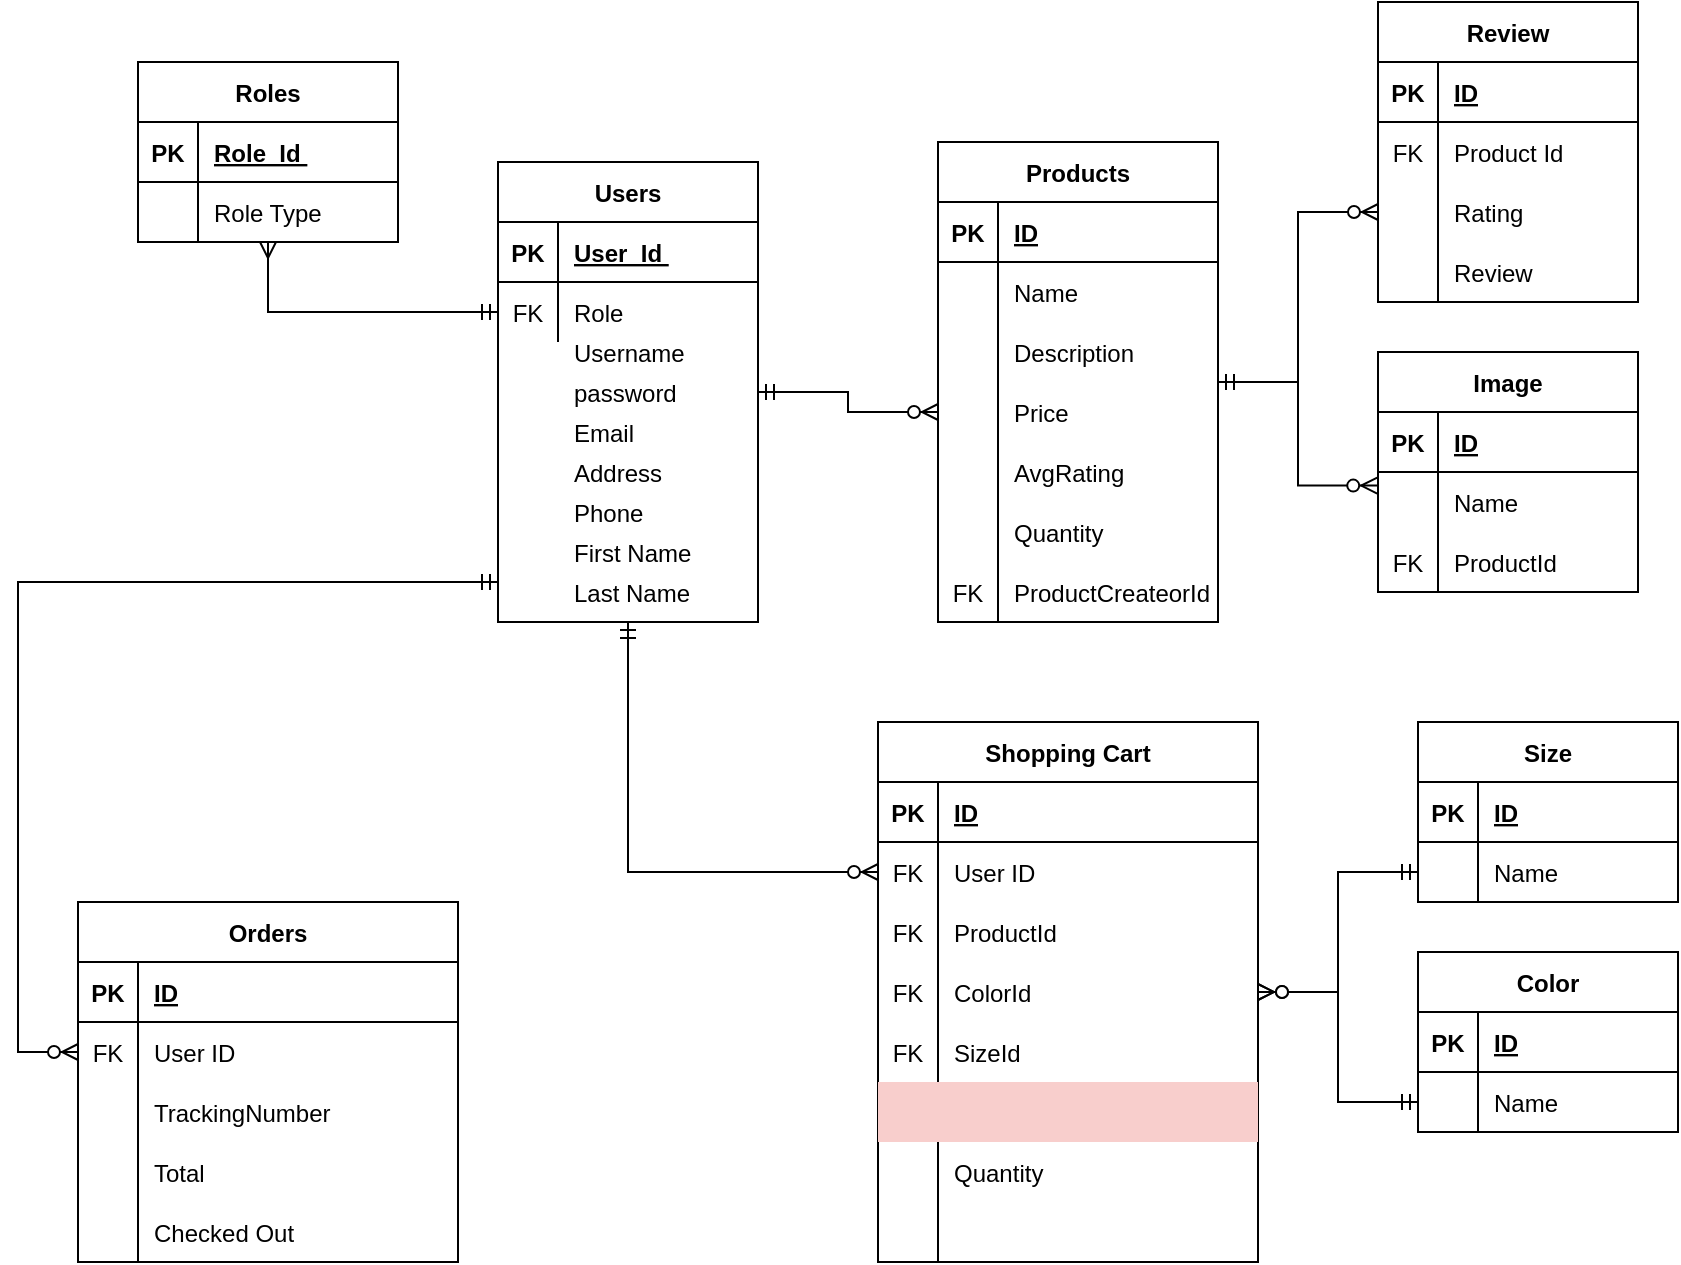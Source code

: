 <mxfile version="14.8.3" type="device"><diagram id="R2lEEEUBdFMjLlhIrx00" name="Page-1"><mxGraphModel dx="1871" dy="1667" grid="1" gridSize="10" guides="1" tooltips="1" connect="1" arrows="1" fold="1" page="1" pageScale="1" pageWidth="850" pageHeight="1100" math="0" shadow="0" extFonts="Permanent Marker^https://fonts.googleapis.com/css?family=Permanent+Marker"><root><mxCell id="0"/><mxCell id="1" parent="0"/><mxCell id="O9Pb1l0wpdQNUWfJepko-588" style="edgeStyle=orthogonalEdgeStyle;rounded=0;orthogonalLoop=1;jettySize=auto;html=1;entryX=0;entryY=0.5;entryDx=0;entryDy=0;startArrow=ERzeroToMany;startFill=1;endArrow=ERmandOne;endFill=0;" edge="1" parent="1" source="C-vyLk0tnHw3VtMMgP7b-23" target="O9Pb1l0wpdQNUWfJepko-516"><mxGeometry relative="1" as="geometry"/></mxCell><mxCell id="O9Pb1l0wpdQNUWfJepko-590" style="edgeStyle=orthogonalEdgeStyle;rounded=0;orthogonalLoop=1;jettySize=auto;html=1;entryX=0;entryY=0.5;entryDx=0;entryDy=0;startArrow=ERzeroToMany;startFill=1;endArrow=ERmandOne;endFill=0;" edge="1" parent="1" source="C-vyLk0tnHw3VtMMgP7b-23" target="O9Pb1l0wpdQNUWfJepko-495"><mxGeometry relative="1" as="geometry"/></mxCell><mxCell id="C-vyLk0tnHw3VtMMgP7b-23" value="Shopping Cart" style="shape=table;startSize=30;container=1;collapsible=1;childLayout=tableLayout;fixedRows=1;rowLines=0;fontStyle=1;align=center;resizeLast=1;" parent="1" vertex="1"><mxGeometry x="350" y="110" width="190" height="270" as="geometry"/></mxCell><mxCell id="C-vyLk0tnHw3VtMMgP7b-24" value="" style="shape=partialRectangle;collapsible=0;dropTarget=0;pointerEvents=0;fillColor=none;points=[[0,0.5],[1,0.5]];portConstraint=eastwest;top=0;left=0;right=0;bottom=1;" parent="C-vyLk0tnHw3VtMMgP7b-23" vertex="1"><mxGeometry y="30" width="190" height="30" as="geometry"/></mxCell><mxCell id="C-vyLk0tnHw3VtMMgP7b-25" value="PK" style="shape=partialRectangle;overflow=hidden;connectable=0;fillColor=none;top=0;left=0;bottom=0;right=0;fontStyle=1;" parent="C-vyLk0tnHw3VtMMgP7b-24" vertex="1"><mxGeometry width="30" height="30" as="geometry"/></mxCell><mxCell id="C-vyLk0tnHw3VtMMgP7b-26" value="ID" style="shape=partialRectangle;overflow=hidden;connectable=0;fillColor=none;top=0;left=0;bottom=0;right=0;align=left;spacingLeft=6;fontStyle=5;" parent="C-vyLk0tnHw3VtMMgP7b-24" vertex="1"><mxGeometry x="30" width="160" height="30" as="geometry"/></mxCell><mxCell id="C-vyLk0tnHw3VtMMgP7b-27" value="" style="shape=partialRectangle;collapsible=0;dropTarget=0;pointerEvents=0;fillColor=none;points=[[0,0.5],[1,0.5]];portConstraint=eastwest;top=0;left=0;right=0;bottom=0;" parent="C-vyLk0tnHw3VtMMgP7b-23" vertex="1"><mxGeometry y="60" width="190" height="30" as="geometry"/></mxCell><mxCell id="C-vyLk0tnHw3VtMMgP7b-28" value="FK" style="shape=partialRectangle;overflow=hidden;connectable=0;fillColor=none;top=0;left=0;bottom=0;right=0;" parent="C-vyLk0tnHw3VtMMgP7b-27" vertex="1"><mxGeometry width="30" height="30" as="geometry"/></mxCell><mxCell id="C-vyLk0tnHw3VtMMgP7b-29" value="User ID" style="shape=partialRectangle;overflow=hidden;connectable=0;fillColor=none;top=0;left=0;bottom=0;right=0;align=left;spacingLeft=6;" parent="C-vyLk0tnHw3VtMMgP7b-27" vertex="1"><mxGeometry x="30" width="160" height="30" as="geometry"/></mxCell><mxCell id="O9Pb1l0wpdQNUWfJepko-540" value="" style="shape=partialRectangle;collapsible=0;dropTarget=0;pointerEvents=0;fillColor=none;points=[[0,0.5],[1,0.5]];portConstraint=eastwest;top=0;left=0;right=0;bottom=0;" vertex="1" parent="C-vyLk0tnHw3VtMMgP7b-23"><mxGeometry y="90" width="190" height="30" as="geometry"/></mxCell><mxCell id="O9Pb1l0wpdQNUWfJepko-541" value="FK" style="shape=partialRectangle;overflow=hidden;connectable=0;fillColor=none;top=0;left=0;bottom=0;right=0;" vertex="1" parent="O9Pb1l0wpdQNUWfJepko-540"><mxGeometry width="30" height="30" as="geometry"/></mxCell><mxCell id="O9Pb1l0wpdQNUWfJepko-542" value="ProductId" style="shape=partialRectangle;overflow=hidden;connectable=0;fillColor=none;top=0;left=0;bottom=0;right=0;align=left;spacingLeft=6;" vertex="1" parent="O9Pb1l0wpdQNUWfJepko-540"><mxGeometry x="30" width="160" height="30" as="geometry"/></mxCell><mxCell id="O9Pb1l0wpdQNUWfJepko-563" value="" style="shape=partialRectangle;collapsible=0;dropTarget=0;pointerEvents=0;fillColor=none;points=[[0,0.5],[1,0.5]];portConstraint=eastwest;top=0;left=0;right=0;bottom=0;" vertex="1" parent="C-vyLk0tnHw3VtMMgP7b-23"><mxGeometry y="120" width="190" height="30" as="geometry"/></mxCell><mxCell id="O9Pb1l0wpdQNUWfJepko-564" value="FK" style="shape=partialRectangle;overflow=hidden;connectable=0;fillColor=none;top=0;left=0;bottom=0;right=0;" vertex="1" parent="O9Pb1l0wpdQNUWfJepko-563"><mxGeometry width="30" height="30" as="geometry"/></mxCell><mxCell id="O9Pb1l0wpdQNUWfJepko-565" value="ColorId" style="shape=partialRectangle;overflow=hidden;connectable=0;fillColor=none;top=0;left=0;bottom=0;right=0;align=left;spacingLeft=6;" vertex="1" parent="O9Pb1l0wpdQNUWfJepko-563"><mxGeometry x="30" width="160" height="30" as="geometry"/></mxCell><mxCell id="O9Pb1l0wpdQNUWfJepko-566" value="" style="shape=partialRectangle;collapsible=0;dropTarget=0;pointerEvents=0;fillColor=none;points=[[0,0.5],[1,0.5]];portConstraint=eastwest;top=0;left=0;right=0;bottom=0;" vertex="1" parent="C-vyLk0tnHw3VtMMgP7b-23"><mxGeometry y="150" width="190" height="30" as="geometry"/></mxCell><mxCell id="O9Pb1l0wpdQNUWfJepko-567" value="FK" style="shape=partialRectangle;overflow=hidden;connectable=0;fillColor=none;top=0;left=0;bottom=0;right=0;" vertex="1" parent="O9Pb1l0wpdQNUWfJepko-566"><mxGeometry width="30" height="30" as="geometry"/></mxCell><mxCell id="O9Pb1l0wpdQNUWfJepko-568" value="SizeId" style="shape=partialRectangle;overflow=hidden;connectable=0;fillColor=none;top=0;left=0;bottom=0;right=0;align=left;spacingLeft=6;" vertex="1" parent="O9Pb1l0wpdQNUWfJepko-566"><mxGeometry x="30" width="160" height="30" as="geometry"/></mxCell><mxCell id="O9Pb1l0wpdQNUWfJepko-594" value="" style="shape=partialRectangle;collapsible=0;dropTarget=0;pointerEvents=0;fillColor=#f8cecc;points=[[0,0.5],[1,0.5]];portConstraint=eastwest;top=0;left=0;right=0;bottom=0;strokeColor=#b85450;" vertex="1" parent="C-vyLk0tnHw3VtMMgP7b-23"><mxGeometry y="180" width="190" height="30" as="geometry"/></mxCell><mxCell id="O9Pb1l0wpdQNUWfJepko-595" value="" style="shape=partialRectangle;overflow=hidden;connectable=0;fillColor=none;top=0;left=0;bottom=0;right=0;" vertex="1" parent="O9Pb1l0wpdQNUWfJepko-594"><mxGeometry width="30" height="30" as="geometry"/></mxCell><mxCell id="O9Pb1l0wpdQNUWfJepko-596" value="" style="shape=partialRectangle;overflow=hidden;connectable=0;fillColor=none;top=0;left=0;bottom=0;right=0;align=left;spacingLeft=6;" vertex="1" parent="O9Pb1l0wpdQNUWfJepko-594"><mxGeometry x="30" width="160" height="30" as="geometry"/></mxCell><mxCell id="O9Pb1l0wpdQNUWfJepko-543" value="" style="shape=partialRectangle;collapsible=0;dropTarget=0;pointerEvents=0;fillColor=none;points=[[0,0.5],[1,0.5]];portConstraint=eastwest;top=0;left=0;right=0;bottom=0;" vertex="1" parent="C-vyLk0tnHw3VtMMgP7b-23"><mxGeometry y="210" width="190" height="30" as="geometry"/></mxCell><mxCell id="O9Pb1l0wpdQNUWfJepko-544" value="" style="shape=partialRectangle;overflow=hidden;connectable=0;fillColor=none;top=0;left=0;bottom=0;right=0;" vertex="1" parent="O9Pb1l0wpdQNUWfJepko-543"><mxGeometry width="30" height="30" as="geometry"/></mxCell><mxCell id="O9Pb1l0wpdQNUWfJepko-545" value="Quantity" style="shape=partialRectangle;overflow=hidden;connectable=0;fillColor=none;top=0;left=0;bottom=0;right=0;align=left;spacingLeft=6;" vertex="1" parent="O9Pb1l0wpdQNUWfJepko-543"><mxGeometry x="30" width="160" height="30" as="geometry"/></mxCell><mxCell id="O9Pb1l0wpdQNUWfJepko-597" value="" style="shape=partialRectangle;collapsible=0;dropTarget=0;pointerEvents=0;fillColor=none;points=[[0,0.5],[1,0.5]];portConstraint=eastwest;top=0;left=0;right=0;bottom=0;" vertex="1" parent="C-vyLk0tnHw3VtMMgP7b-23"><mxGeometry y="240" width="190" height="30" as="geometry"/></mxCell><mxCell id="O9Pb1l0wpdQNUWfJepko-598" value="" style="shape=partialRectangle;overflow=hidden;connectable=0;fillColor=none;top=0;left=0;bottom=0;right=0;" vertex="1" parent="O9Pb1l0wpdQNUWfJepko-597"><mxGeometry width="30" height="30" as="geometry"/></mxCell><mxCell id="O9Pb1l0wpdQNUWfJepko-599" value="" style="shape=partialRectangle;overflow=hidden;connectable=0;fillColor=none;top=0;left=0;bottom=0;right=0;align=left;spacingLeft=6;" vertex="1" parent="O9Pb1l0wpdQNUWfJepko-597"><mxGeometry x="30" width="160" height="30" as="geometry"/></mxCell><mxCell id="O9Pb1l0wpdQNUWfJepko-653" style="edgeStyle=orthogonalEdgeStyle;rounded=0;orthogonalLoop=1;jettySize=auto;html=1;entryX=0;entryY=0.5;entryDx=0;entryDy=0;startArrow=ERmandOne;startFill=0;endArrow=ERzeroToMany;endFill=1;" edge="1" parent="1" source="O9Pb1l0wpdQNUWfJepko-426" target="O9Pb1l0wpdQNUWfJepko-551"><mxGeometry relative="1" as="geometry"/></mxCell><mxCell id="O9Pb1l0wpdQNUWfJepko-654" style="edgeStyle=orthogonalEdgeStyle;rounded=0;orthogonalLoop=1;jettySize=auto;html=1;entryX=0;entryY=0.5;entryDx=0;entryDy=0;startArrow=ERmandOne;startFill=0;endArrow=ERzeroToMany;endFill=1;" edge="1" parent="1" source="O9Pb1l0wpdQNUWfJepko-426" target="C-vyLk0tnHw3VtMMgP7b-27"><mxGeometry relative="1" as="geometry"/></mxCell><mxCell id="O9Pb1l0wpdQNUWfJepko-426" value="Users" style="shape=table;startSize=30;container=1;collapsible=1;childLayout=tableLayout;fixedRows=1;rowLines=0;fontStyle=1;align=center;resizeLast=1;" vertex="1" parent="1"><mxGeometry x="160" y="-170" width="130" height="230" as="geometry"/></mxCell><mxCell id="O9Pb1l0wpdQNUWfJepko-427" value="" style="shape=partialRectangle;collapsible=0;dropTarget=0;pointerEvents=0;fillColor=none;points=[[0,0.5],[1,0.5]];portConstraint=eastwest;top=0;left=0;right=0;bottom=1;" vertex="1" parent="O9Pb1l0wpdQNUWfJepko-426"><mxGeometry y="30" width="130" height="30" as="geometry"/></mxCell><mxCell id="O9Pb1l0wpdQNUWfJepko-428" value="PK" style="shape=partialRectangle;overflow=hidden;connectable=0;fillColor=none;top=0;left=0;bottom=0;right=0;fontStyle=1;" vertex="1" parent="O9Pb1l0wpdQNUWfJepko-427"><mxGeometry width="30" height="30" as="geometry"/></mxCell><mxCell id="O9Pb1l0wpdQNUWfJepko-429" value="User_Id " style="shape=partialRectangle;overflow=hidden;connectable=0;fillColor=none;top=0;left=0;bottom=0;right=0;align=left;spacingLeft=6;fontStyle=5;" vertex="1" parent="O9Pb1l0wpdQNUWfJepko-427"><mxGeometry x="30" width="100" height="30" as="geometry"/></mxCell><mxCell id="O9Pb1l0wpdQNUWfJepko-430" value="" style="shape=partialRectangle;collapsible=0;dropTarget=0;pointerEvents=0;fillColor=none;points=[[0,0.5],[1,0.5]];portConstraint=eastwest;top=0;left=0;right=0;bottom=0;" vertex="1" parent="O9Pb1l0wpdQNUWfJepko-426"><mxGeometry y="60" width="130" height="30" as="geometry"/></mxCell><mxCell id="O9Pb1l0wpdQNUWfJepko-431" value="FK" style="shape=partialRectangle;overflow=hidden;connectable=0;fillColor=none;top=0;left=0;bottom=0;right=0;" vertex="1" parent="O9Pb1l0wpdQNUWfJepko-430"><mxGeometry width="30" height="30" as="geometry"/></mxCell><mxCell id="O9Pb1l0wpdQNUWfJepko-432" value="Role" style="shape=partialRectangle;overflow=hidden;connectable=0;fillColor=none;top=0;left=0;bottom=0;right=0;align=left;spacingLeft=6;" vertex="1" parent="O9Pb1l0wpdQNUWfJepko-430"><mxGeometry x="30" width="100" height="30" as="geometry"/></mxCell><mxCell id="O9Pb1l0wpdQNUWfJepko-433" value="password" style="shape=partialRectangle;overflow=hidden;connectable=0;fillColor=none;top=0;left=0;bottom=0;right=0;align=left;spacingLeft=6;" vertex="1" parent="1"><mxGeometry x="190" y="-70" width="100" height="30" as="geometry"/></mxCell><mxCell id="O9Pb1l0wpdQNUWfJepko-434" value="Email" style="shape=partialRectangle;overflow=hidden;connectable=0;fillColor=none;top=0;left=0;bottom=0;right=0;align=left;spacingLeft=6;" vertex="1" parent="1"><mxGeometry x="190" y="-50" width="100" height="30" as="geometry"/></mxCell><mxCell id="O9Pb1l0wpdQNUWfJepko-435" value="Address" style="shape=partialRectangle;overflow=hidden;connectable=0;fillColor=none;top=0;left=0;bottom=0;right=0;align=left;spacingLeft=6;" vertex="1" parent="1"><mxGeometry x="190" y="-30" width="100" height="30" as="geometry"/></mxCell><mxCell id="O9Pb1l0wpdQNUWfJepko-436" value="Phone" style="shape=partialRectangle;overflow=hidden;connectable=0;fillColor=none;top=0;left=0;bottom=0;right=0;align=left;spacingLeft=6;" vertex="1" parent="1"><mxGeometry x="190" y="-10" width="100" height="30" as="geometry"/></mxCell><mxCell id="O9Pb1l0wpdQNUWfJepko-437" value="First Name" style="shape=partialRectangle;overflow=hidden;connectable=0;fillColor=none;top=0;left=0;bottom=0;right=0;align=left;spacingLeft=6;" vertex="1" parent="1"><mxGeometry x="190" y="10" width="100" height="30" as="geometry"/></mxCell><mxCell id="O9Pb1l0wpdQNUWfJepko-438" value="Last Name" style="shape=partialRectangle;overflow=hidden;connectable=0;fillColor=none;top=0;left=0;bottom=0;right=0;align=left;spacingLeft=6;" vertex="1" parent="1"><mxGeometry x="190" y="30" width="100" height="30" as="geometry"/></mxCell><mxCell id="O9Pb1l0wpdQNUWfJepko-546" style="edgeStyle=orthogonalEdgeStyle;rounded=0;orthogonalLoop=1;jettySize=auto;html=1;entryX=0;entryY=0.5;entryDx=0;entryDy=0;endArrow=ERmandOne;endFill=0;startArrow=ERmany;startFill=0;" edge="1" parent="1" source="O9Pb1l0wpdQNUWfJepko-440" target="O9Pb1l0wpdQNUWfJepko-430"><mxGeometry relative="1" as="geometry"/></mxCell><mxCell id="O9Pb1l0wpdQNUWfJepko-440" value="Roles" style="shape=table;startSize=30;container=1;collapsible=1;childLayout=tableLayout;fixedRows=1;rowLines=0;fontStyle=1;align=center;resizeLast=1;" vertex="1" parent="1"><mxGeometry x="-20" y="-220" width="130" height="90" as="geometry"/></mxCell><mxCell id="O9Pb1l0wpdQNUWfJepko-441" value="" style="shape=partialRectangle;collapsible=0;dropTarget=0;pointerEvents=0;fillColor=none;points=[[0,0.5],[1,0.5]];portConstraint=eastwest;top=0;left=0;right=0;bottom=1;" vertex="1" parent="O9Pb1l0wpdQNUWfJepko-440"><mxGeometry y="30" width="130" height="30" as="geometry"/></mxCell><mxCell id="O9Pb1l0wpdQNUWfJepko-442" value="PK" style="shape=partialRectangle;overflow=hidden;connectable=0;fillColor=none;top=0;left=0;bottom=0;right=0;fontStyle=1;" vertex="1" parent="O9Pb1l0wpdQNUWfJepko-441"><mxGeometry width="30" height="30" as="geometry"/></mxCell><mxCell id="O9Pb1l0wpdQNUWfJepko-443" value="Role_Id " style="shape=partialRectangle;overflow=hidden;connectable=0;fillColor=none;top=0;left=0;bottom=0;right=0;align=left;spacingLeft=6;fontStyle=5;" vertex="1" parent="O9Pb1l0wpdQNUWfJepko-441"><mxGeometry x="30" width="100" height="30" as="geometry"/></mxCell><mxCell id="O9Pb1l0wpdQNUWfJepko-444" value="" style="shape=partialRectangle;collapsible=0;dropTarget=0;pointerEvents=0;fillColor=none;points=[[0,0.5],[1,0.5]];portConstraint=eastwest;top=0;left=0;right=0;bottom=0;" vertex="1" parent="O9Pb1l0wpdQNUWfJepko-440"><mxGeometry y="60" width="130" height="30" as="geometry"/></mxCell><mxCell id="O9Pb1l0wpdQNUWfJepko-445" value="" style="shape=partialRectangle;overflow=hidden;connectable=0;fillColor=none;top=0;left=0;bottom=0;right=0;" vertex="1" parent="O9Pb1l0wpdQNUWfJepko-444"><mxGeometry width="30" height="30" as="geometry"/></mxCell><mxCell id="O9Pb1l0wpdQNUWfJepko-446" value="" style="shape=partialRectangle;overflow=hidden;connectable=0;fillColor=none;top=0;left=0;bottom=0;right=0;align=left;spacingLeft=6;" vertex="1" parent="O9Pb1l0wpdQNUWfJepko-444"><mxGeometry x="30" width="100" height="30" as="geometry"/></mxCell><mxCell id="O9Pb1l0wpdQNUWfJepko-465" value="Username" style="shape=partialRectangle;overflow=hidden;connectable=0;fillColor=none;top=0;left=0;bottom=0;right=0;align=left;spacingLeft=6;" vertex="1" parent="1"><mxGeometry x="190" y="-90" width="100" height="30" as="geometry"/></mxCell><mxCell id="O9Pb1l0wpdQNUWfJepko-467" value="" style="shape=partialRectangle;collapsible=0;dropTarget=0;pointerEvents=0;fillColor=none;points=[[0,0.5],[1,0.5]];portConstraint=eastwest;top=0;left=0;right=0;bottom=0;" vertex="1" parent="1"><mxGeometry x="-20" y="-160" width="130" height="30" as="geometry"/></mxCell><mxCell id="O9Pb1l0wpdQNUWfJepko-468" value="" style="shape=partialRectangle;overflow=hidden;connectable=0;fillColor=none;top=0;left=0;bottom=0;right=0;" vertex="1" parent="O9Pb1l0wpdQNUWfJepko-467"><mxGeometry width="30" height="30" as="geometry"/></mxCell><mxCell id="O9Pb1l0wpdQNUWfJepko-469" value="Role Type" style="shape=partialRectangle;overflow=hidden;connectable=0;fillColor=none;top=0;left=0;bottom=0;right=0;align=left;spacingLeft=6;" vertex="1" parent="O9Pb1l0wpdQNUWfJepko-467"><mxGeometry x="30" width="100" height="30" as="geometry"/></mxCell><mxCell id="O9Pb1l0wpdQNUWfJepko-585" style="edgeStyle=orthogonalEdgeStyle;rounded=0;orthogonalLoop=1;jettySize=auto;html=1;entryX=0;entryY=0.5;entryDx=0;entryDy=0;startArrow=ERmandOne;startFill=0;endArrow=ERzeroToMany;endFill=1;" edge="1" parent="1" source="O9Pb1l0wpdQNUWfJepko-471" target="O9Pb1l0wpdQNUWfJepko-579"><mxGeometry relative="1" as="geometry"/></mxCell><mxCell id="O9Pb1l0wpdQNUWfJepko-586" style="edgeStyle=orthogonalEdgeStyle;rounded=0;orthogonalLoop=1;jettySize=auto;html=1;entryX=-0.003;entryY=0.227;entryDx=0;entryDy=0;entryPerimeter=0;startArrow=ERmandOne;startFill=0;endArrow=ERzeroToMany;endFill=1;" edge="1" parent="1" source="O9Pb1l0wpdQNUWfJepko-471" target="O9Pb1l0wpdQNUWfJepko-509"><mxGeometry relative="1" as="geometry"/></mxCell><mxCell id="O9Pb1l0wpdQNUWfJepko-471" value="Products" style="shape=table;startSize=30;container=1;collapsible=1;childLayout=tableLayout;fixedRows=1;rowLines=0;fontStyle=1;align=center;resizeLast=1;" vertex="1" parent="1"><mxGeometry x="380" y="-180" width="140" height="240" as="geometry"/></mxCell><mxCell id="O9Pb1l0wpdQNUWfJepko-472" value="" style="shape=partialRectangle;collapsible=0;dropTarget=0;pointerEvents=0;fillColor=none;points=[[0,0.5],[1,0.5]];portConstraint=eastwest;top=0;left=0;right=0;bottom=1;" vertex="1" parent="O9Pb1l0wpdQNUWfJepko-471"><mxGeometry y="30" width="140" height="30" as="geometry"/></mxCell><mxCell id="O9Pb1l0wpdQNUWfJepko-473" value="PK" style="shape=partialRectangle;overflow=hidden;connectable=0;fillColor=none;top=0;left=0;bottom=0;right=0;fontStyle=1;" vertex="1" parent="O9Pb1l0wpdQNUWfJepko-472"><mxGeometry width="30" height="30" as="geometry"/></mxCell><mxCell id="O9Pb1l0wpdQNUWfJepko-474" value="ID" style="shape=partialRectangle;overflow=hidden;connectable=0;fillColor=none;top=0;left=0;bottom=0;right=0;align=left;spacingLeft=6;fontStyle=5;" vertex="1" parent="O9Pb1l0wpdQNUWfJepko-472"><mxGeometry x="30" width="110" height="30" as="geometry"/></mxCell><mxCell id="O9Pb1l0wpdQNUWfJepko-475" value="" style="shape=partialRectangle;collapsible=0;dropTarget=0;pointerEvents=0;fillColor=none;points=[[0,0.5],[1,0.5]];portConstraint=eastwest;top=0;left=0;right=0;bottom=0;" vertex="1" parent="O9Pb1l0wpdQNUWfJepko-471"><mxGeometry y="60" width="140" height="30" as="geometry"/></mxCell><mxCell id="O9Pb1l0wpdQNUWfJepko-476" value="" style="shape=partialRectangle;overflow=hidden;connectable=0;fillColor=none;top=0;left=0;bottom=0;right=0;" vertex="1" parent="O9Pb1l0wpdQNUWfJepko-475"><mxGeometry width="30" height="30" as="geometry"/></mxCell><mxCell id="O9Pb1l0wpdQNUWfJepko-477" value="Name   " style="shape=partialRectangle;overflow=hidden;connectable=0;fillColor=none;top=0;left=0;bottom=0;right=0;align=left;spacingLeft=6;" vertex="1" parent="O9Pb1l0wpdQNUWfJepko-475"><mxGeometry x="30" width="110" height="30" as="geometry"/></mxCell><mxCell id="O9Pb1l0wpdQNUWfJepko-548" value="" style="shape=partialRectangle;collapsible=0;dropTarget=0;pointerEvents=0;fillColor=none;points=[[0,0.5],[1,0.5]];portConstraint=eastwest;top=0;left=0;right=0;bottom=0;" vertex="1" parent="O9Pb1l0wpdQNUWfJepko-471"><mxGeometry y="90" width="140" height="30" as="geometry"/></mxCell><mxCell id="O9Pb1l0wpdQNUWfJepko-549" value="" style="shape=partialRectangle;overflow=hidden;connectable=0;fillColor=none;top=0;left=0;bottom=0;right=0;" vertex="1" parent="O9Pb1l0wpdQNUWfJepko-548"><mxGeometry width="30" height="30" as="geometry"/></mxCell><mxCell id="O9Pb1l0wpdQNUWfJepko-550" value="Description" style="shape=partialRectangle;overflow=hidden;connectable=0;fillColor=none;top=0;left=0;bottom=0;right=0;align=left;spacingLeft=6;" vertex="1" parent="O9Pb1l0wpdQNUWfJepko-548"><mxGeometry x="30" width="110" height="30" as="geometry"/></mxCell><mxCell id="O9Pb1l0wpdQNUWfJepko-551" value="" style="shape=partialRectangle;collapsible=0;dropTarget=0;pointerEvents=0;fillColor=none;points=[[0,0.5],[1,0.5]];portConstraint=eastwest;top=0;left=0;right=0;bottom=0;" vertex="1" parent="O9Pb1l0wpdQNUWfJepko-471"><mxGeometry y="120" width="140" height="30" as="geometry"/></mxCell><mxCell id="O9Pb1l0wpdQNUWfJepko-552" value="" style="shape=partialRectangle;overflow=hidden;connectable=0;fillColor=none;top=0;left=0;bottom=0;right=0;" vertex="1" parent="O9Pb1l0wpdQNUWfJepko-551"><mxGeometry width="30" height="30" as="geometry"/></mxCell><mxCell id="O9Pb1l0wpdQNUWfJepko-553" value="Price" style="shape=partialRectangle;overflow=hidden;connectable=0;fillColor=none;top=0;left=0;bottom=0;right=0;align=left;spacingLeft=6;" vertex="1" parent="O9Pb1l0wpdQNUWfJepko-551"><mxGeometry x="30" width="110" height="30" as="geometry"/></mxCell><mxCell id="O9Pb1l0wpdQNUWfJepko-554" value="" style="shape=partialRectangle;collapsible=0;dropTarget=0;pointerEvents=0;fillColor=none;points=[[0,0.5],[1,0.5]];portConstraint=eastwest;top=0;left=0;right=0;bottom=0;" vertex="1" parent="O9Pb1l0wpdQNUWfJepko-471"><mxGeometry y="150" width="140" height="30" as="geometry"/></mxCell><mxCell id="O9Pb1l0wpdQNUWfJepko-555" value="" style="shape=partialRectangle;overflow=hidden;connectable=0;fillColor=none;top=0;left=0;bottom=0;right=0;" vertex="1" parent="O9Pb1l0wpdQNUWfJepko-554"><mxGeometry width="30" height="30" as="geometry"/></mxCell><mxCell id="O9Pb1l0wpdQNUWfJepko-556" value="AvgRating" style="shape=partialRectangle;overflow=hidden;connectable=0;fillColor=none;top=0;left=0;bottom=0;right=0;align=left;spacingLeft=6;" vertex="1" parent="O9Pb1l0wpdQNUWfJepko-554"><mxGeometry x="30" width="110" height="30" as="geometry"/></mxCell><mxCell id="O9Pb1l0wpdQNUWfJepko-557" value="" style="shape=partialRectangle;collapsible=0;dropTarget=0;pointerEvents=0;fillColor=none;points=[[0,0.5],[1,0.5]];portConstraint=eastwest;top=0;left=0;right=0;bottom=0;" vertex="1" parent="O9Pb1l0wpdQNUWfJepko-471"><mxGeometry y="180" width="140" height="30" as="geometry"/></mxCell><mxCell id="O9Pb1l0wpdQNUWfJepko-558" value="" style="shape=partialRectangle;overflow=hidden;connectable=0;fillColor=none;top=0;left=0;bottom=0;right=0;" vertex="1" parent="O9Pb1l0wpdQNUWfJepko-557"><mxGeometry width="30" height="30" as="geometry"/></mxCell><mxCell id="O9Pb1l0wpdQNUWfJepko-559" value="Quantity" style="shape=partialRectangle;overflow=hidden;connectable=0;fillColor=none;top=0;left=0;bottom=0;right=0;align=left;spacingLeft=6;" vertex="1" parent="O9Pb1l0wpdQNUWfJepko-557"><mxGeometry x="30" width="110" height="30" as="geometry"/></mxCell><mxCell id="O9Pb1l0wpdQNUWfJepko-600" value="" style="shape=partialRectangle;collapsible=0;dropTarget=0;pointerEvents=0;fillColor=none;points=[[0,0.5],[1,0.5]];portConstraint=eastwest;top=0;left=0;right=0;bottom=0;" vertex="1" parent="O9Pb1l0wpdQNUWfJepko-471"><mxGeometry y="210" width="140" height="30" as="geometry"/></mxCell><mxCell id="O9Pb1l0wpdQNUWfJepko-601" value="FK" style="shape=partialRectangle;overflow=hidden;connectable=0;fillColor=none;top=0;left=0;bottom=0;right=0;" vertex="1" parent="O9Pb1l0wpdQNUWfJepko-600"><mxGeometry width="30" height="30" as="geometry"/></mxCell><mxCell id="O9Pb1l0wpdQNUWfJepko-602" value="ProductCreateorId" style="shape=partialRectangle;overflow=hidden;connectable=0;fillColor=none;top=0;left=0;bottom=0;right=0;align=left;spacingLeft=6;" vertex="1" parent="O9Pb1l0wpdQNUWfJepko-600"><mxGeometry x="30" width="110" height="30" as="geometry"/></mxCell><mxCell id="O9Pb1l0wpdQNUWfJepko-491" value="Color" style="shape=table;startSize=30;container=1;collapsible=1;childLayout=tableLayout;fixedRows=1;rowLines=0;fontStyle=1;align=center;resizeLast=1;" vertex="1" parent="1"><mxGeometry x="620" y="225" width="130" height="90" as="geometry"/></mxCell><mxCell id="O9Pb1l0wpdQNUWfJepko-492" value="" style="shape=partialRectangle;collapsible=0;dropTarget=0;pointerEvents=0;fillColor=none;points=[[0,0.5],[1,0.5]];portConstraint=eastwest;top=0;left=0;right=0;bottom=1;" vertex="1" parent="O9Pb1l0wpdQNUWfJepko-491"><mxGeometry y="30" width="130" height="30" as="geometry"/></mxCell><mxCell id="O9Pb1l0wpdQNUWfJepko-493" value="PK" style="shape=partialRectangle;overflow=hidden;connectable=0;fillColor=none;top=0;left=0;bottom=0;right=0;fontStyle=1;" vertex="1" parent="O9Pb1l0wpdQNUWfJepko-492"><mxGeometry width="30" height="30" as="geometry"/></mxCell><mxCell id="O9Pb1l0wpdQNUWfJepko-494" value="ID" style="shape=partialRectangle;overflow=hidden;connectable=0;fillColor=none;top=0;left=0;bottom=0;right=0;align=left;spacingLeft=6;fontStyle=5;" vertex="1" parent="O9Pb1l0wpdQNUWfJepko-492"><mxGeometry x="30" width="100" height="30" as="geometry"/></mxCell><mxCell id="O9Pb1l0wpdQNUWfJepko-495" value="" style="shape=partialRectangle;collapsible=0;dropTarget=0;pointerEvents=0;fillColor=none;points=[[0,0.5],[1,0.5]];portConstraint=eastwest;top=0;left=0;right=0;bottom=0;" vertex="1" parent="O9Pb1l0wpdQNUWfJepko-491"><mxGeometry y="60" width="130" height="30" as="geometry"/></mxCell><mxCell id="O9Pb1l0wpdQNUWfJepko-496" value="" style="shape=partialRectangle;overflow=hidden;connectable=0;fillColor=none;top=0;left=0;bottom=0;right=0;" vertex="1" parent="O9Pb1l0wpdQNUWfJepko-495"><mxGeometry width="30" height="30" as="geometry"/></mxCell><mxCell id="O9Pb1l0wpdQNUWfJepko-497" value="Name" style="shape=partialRectangle;overflow=hidden;connectable=0;fillColor=none;top=0;left=0;bottom=0;right=0;align=left;spacingLeft=6;" vertex="1" parent="O9Pb1l0wpdQNUWfJepko-495"><mxGeometry x="30" width="100" height="30" as="geometry"/></mxCell><mxCell id="O9Pb1l0wpdQNUWfJepko-498" value="Review" style="shape=table;startSize=30;container=1;collapsible=1;childLayout=tableLayout;fixedRows=1;rowLines=0;fontStyle=1;align=center;resizeLast=1;" vertex="1" parent="1"><mxGeometry x="600" y="-250" width="130" height="150" as="geometry"/></mxCell><mxCell id="O9Pb1l0wpdQNUWfJepko-499" value="" style="shape=partialRectangle;collapsible=0;dropTarget=0;pointerEvents=0;fillColor=none;points=[[0,0.5],[1,0.5]];portConstraint=eastwest;top=0;left=0;right=0;bottom=1;" vertex="1" parent="O9Pb1l0wpdQNUWfJepko-498"><mxGeometry y="30" width="130" height="30" as="geometry"/></mxCell><mxCell id="O9Pb1l0wpdQNUWfJepko-500" value="PK" style="shape=partialRectangle;overflow=hidden;connectable=0;fillColor=none;top=0;left=0;bottom=0;right=0;fontStyle=1;" vertex="1" parent="O9Pb1l0wpdQNUWfJepko-499"><mxGeometry width="30" height="30" as="geometry"/></mxCell><mxCell id="O9Pb1l0wpdQNUWfJepko-501" value="ID" style="shape=partialRectangle;overflow=hidden;connectable=0;fillColor=none;top=0;left=0;bottom=0;right=0;align=left;spacingLeft=6;fontStyle=5;" vertex="1" parent="O9Pb1l0wpdQNUWfJepko-499"><mxGeometry x="30" width="100" height="30" as="geometry"/></mxCell><mxCell id="O9Pb1l0wpdQNUWfJepko-502" value="" style="shape=partialRectangle;collapsible=0;dropTarget=0;pointerEvents=0;fillColor=none;points=[[0,0.5],[1,0.5]];portConstraint=eastwest;top=0;left=0;right=0;bottom=0;" vertex="1" parent="O9Pb1l0wpdQNUWfJepko-498"><mxGeometry y="60" width="130" height="30" as="geometry"/></mxCell><mxCell id="O9Pb1l0wpdQNUWfJepko-503" value="FK" style="shape=partialRectangle;overflow=hidden;connectable=0;fillColor=none;top=0;left=0;bottom=0;right=0;" vertex="1" parent="O9Pb1l0wpdQNUWfJepko-502"><mxGeometry width="30" height="30" as="geometry"/></mxCell><mxCell id="O9Pb1l0wpdQNUWfJepko-504" value="Product Id" style="shape=partialRectangle;overflow=hidden;connectable=0;fillColor=none;top=0;left=0;bottom=0;right=0;align=left;spacingLeft=6;" vertex="1" parent="O9Pb1l0wpdQNUWfJepko-502"><mxGeometry x="30" width="100" height="30" as="geometry"/></mxCell><mxCell id="O9Pb1l0wpdQNUWfJepko-579" value="" style="shape=partialRectangle;collapsible=0;dropTarget=0;pointerEvents=0;fillColor=none;points=[[0,0.5],[1,0.5]];portConstraint=eastwest;top=0;left=0;right=0;bottom=0;" vertex="1" parent="O9Pb1l0wpdQNUWfJepko-498"><mxGeometry y="90" width="130" height="30" as="geometry"/></mxCell><mxCell id="O9Pb1l0wpdQNUWfJepko-580" value="" style="shape=partialRectangle;overflow=hidden;connectable=0;fillColor=none;top=0;left=0;bottom=0;right=0;" vertex="1" parent="O9Pb1l0wpdQNUWfJepko-579"><mxGeometry width="30" height="30" as="geometry"/></mxCell><mxCell id="O9Pb1l0wpdQNUWfJepko-581" value="Rating" style="shape=partialRectangle;overflow=hidden;connectable=0;fillColor=none;top=0;left=0;bottom=0;right=0;align=left;spacingLeft=6;" vertex="1" parent="O9Pb1l0wpdQNUWfJepko-579"><mxGeometry x="30" width="100" height="30" as="geometry"/></mxCell><mxCell id="O9Pb1l0wpdQNUWfJepko-582" value="" style="shape=partialRectangle;collapsible=0;dropTarget=0;pointerEvents=0;fillColor=none;points=[[0,0.5],[1,0.5]];portConstraint=eastwest;top=0;left=0;right=0;bottom=0;" vertex="1" parent="O9Pb1l0wpdQNUWfJepko-498"><mxGeometry y="120" width="130" height="30" as="geometry"/></mxCell><mxCell id="O9Pb1l0wpdQNUWfJepko-583" value="" style="shape=partialRectangle;overflow=hidden;connectable=0;fillColor=none;top=0;left=0;bottom=0;right=0;" vertex="1" parent="O9Pb1l0wpdQNUWfJepko-582"><mxGeometry width="30" height="30" as="geometry"/></mxCell><mxCell id="O9Pb1l0wpdQNUWfJepko-584" value="Review" style="shape=partialRectangle;overflow=hidden;connectable=0;fillColor=none;top=0;left=0;bottom=0;right=0;align=left;spacingLeft=6;" vertex="1" parent="O9Pb1l0wpdQNUWfJepko-582"><mxGeometry x="30" width="100" height="30" as="geometry"/></mxCell><mxCell id="O9Pb1l0wpdQNUWfJepko-505" value="Image" style="shape=table;startSize=30;container=1;collapsible=1;childLayout=tableLayout;fixedRows=1;rowLines=0;fontStyle=1;align=center;resizeLast=1;" vertex="1" parent="1"><mxGeometry x="600" y="-75" width="130" height="120" as="geometry"/></mxCell><mxCell id="O9Pb1l0wpdQNUWfJepko-506" value="" style="shape=partialRectangle;collapsible=0;dropTarget=0;pointerEvents=0;fillColor=none;points=[[0,0.5],[1,0.5]];portConstraint=eastwest;top=0;left=0;right=0;bottom=1;" vertex="1" parent="O9Pb1l0wpdQNUWfJepko-505"><mxGeometry y="30" width="130" height="30" as="geometry"/></mxCell><mxCell id="O9Pb1l0wpdQNUWfJepko-507" value="PK" style="shape=partialRectangle;overflow=hidden;connectable=0;fillColor=none;top=0;left=0;bottom=0;right=0;fontStyle=1;" vertex="1" parent="O9Pb1l0wpdQNUWfJepko-506"><mxGeometry width="30" height="30" as="geometry"/></mxCell><mxCell id="O9Pb1l0wpdQNUWfJepko-508" value="ID" style="shape=partialRectangle;overflow=hidden;connectable=0;fillColor=none;top=0;left=0;bottom=0;right=0;align=left;spacingLeft=6;fontStyle=5;" vertex="1" parent="O9Pb1l0wpdQNUWfJepko-506"><mxGeometry x="30" width="100" height="30" as="geometry"/></mxCell><mxCell id="O9Pb1l0wpdQNUWfJepko-509" value="" style="shape=partialRectangle;collapsible=0;dropTarget=0;pointerEvents=0;fillColor=none;points=[[0,0.5],[1,0.5]];portConstraint=eastwest;top=0;left=0;right=0;bottom=0;" vertex="1" parent="O9Pb1l0wpdQNUWfJepko-505"><mxGeometry y="60" width="130" height="30" as="geometry"/></mxCell><mxCell id="O9Pb1l0wpdQNUWfJepko-510" value="" style="shape=partialRectangle;overflow=hidden;connectable=0;fillColor=none;top=0;left=0;bottom=0;right=0;" vertex="1" parent="O9Pb1l0wpdQNUWfJepko-509"><mxGeometry width="30" height="30" as="geometry"/></mxCell><mxCell id="O9Pb1l0wpdQNUWfJepko-511" value="Name" style="shape=partialRectangle;overflow=hidden;connectable=0;fillColor=none;top=0;left=0;bottom=0;right=0;align=left;spacingLeft=6;" vertex="1" parent="O9Pb1l0wpdQNUWfJepko-509"><mxGeometry x="30" width="100" height="30" as="geometry"/></mxCell><mxCell id="O9Pb1l0wpdQNUWfJepko-576" value="" style="shape=partialRectangle;collapsible=0;dropTarget=0;pointerEvents=0;fillColor=none;points=[[0,0.5],[1,0.5]];portConstraint=eastwest;top=0;left=0;right=0;bottom=0;" vertex="1" parent="O9Pb1l0wpdQNUWfJepko-505"><mxGeometry y="90" width="130" height="30" as="geometry"/></mxCell><mxCell id="O9Pb1l0wpdQNUWfJepko-577" value="FK" style="shape=partialRectangle;overflow=hidden;connectable=0;fillColor=none;top=0;left=0;bottom=0;right=0;" vertex="1" parent="O9Pb1l0wpdQNUWfJepko-576"><mxGeometry width="30" height="30" as="geometry"/></mxCell><mxCell id="O9Pb1l0wpdQNUWfJepko-578" value="ProductId" style="shape=partialRectangle;overflow=hidden;connectable=0;fillColor=none;top=0;left=0;bottom=0;right=0;align=left;spacingLeft=6;" vertex="1" parent="O9Pb1l0wpdQNUWfJepko-576"><mxGeometry x="30" width="100" height="30" as="geometry"/></mxCell><mxCell id="O9Pb1l0wpdQNUWfJepko-512" value="Size" style="shape=table;startSize=30;container=1;collapsible=1;childLayout=tableLayout;fixedRows=1;rowLines=0;fontStyle=1;align=center;resizeLast=1;" vertex="1" parent="1"><mxGeometry x="620" y="110" width="130" height="90" as="geometry"/></mxCell><mxCell id="O9Pb1l0wpdQNUWfJepko-513" value="" style="shape=partialRectangle;collapsible=0;dropTarget=0;pointerEvents=0;fillColor=none;points=[[0,0.5],[1,0.5]];portConstraint=eastwest;top=0;left=0;right=0;bottom=1;" vertex="1" parent="O9Pb1l0wpdQNUWfJepko-512"><mxGeometry y="30" width="130" height="30" as="geometry"/></mxCell><mxCell id="O9Pb1l0wpdQNUWfJepko-514" value="PK" style="shape=partialRectangle;overflow=hidden;connectable=0;fillColor=none;top=0;left=0;bottom=0;right=0;fontStyle=1;" vertex="1" parent="O9Pb1l0wpdQNUWfJepko-513"><mxGeometry width="30" height="30" as="geometry"/></mxCell><mxCell id="O9Pb1l0wpdQNUWfJepko-515" value="ID" style="shape=partialRectangle;overflow=hidden;connectable=0;fillColor=none;top=0;left=0;bottom=0;right=0;align=left;spacingLeft=6;fontStyle=5;" vertex="1" parent="O9Pb1l0wpdQNUWfJepko-513"><mxGeometry x="30" width="100" height="30" as="geometry"/></mxCell><mxCell id="O9Pb1l0wpdQNUWfJepko-516" value="" style="shape=partialRectangle;collapsible=0;dropTarget=0;pointerEvents=0;fillColor=none;points=[[0,0.5],[1,0.5]];portConstraint=eastwest;top=0;left=0;right=0;bottom=0;" vertex="1" parent="O9Pb1l0wpdQNUWfJepko-512"><mxGeometry y="60" width="130" height="30" as="geometry"/></mxCell><mxCell id="O9Pb1l0wpdQNUWfJepko-517" value="" style="shape=partialRectangle;overflow=hidden;connectable=0;fillColor=none;top=0;left=0;bottom=0;right=0;" vertex="1" parent="O9Pb1l0wpdQNUWfJepko-516"><mxGeometry width="30" height="30" as="geometry"/></mxCell><mxCell id="O9Pb1l0wpdQNUWfJepko-518" value="Name" style="shape=partialRectangle;overflow=hidden;connectable=0;fillColor=none;top=0;left=0;bottom=0;right=0;align=left;spacingLeft=6;" vertex="1" parent="O9Pb1l0wpdQNUWfJepko-516"><mxGeometry x="30" width="100" height="30" as="geometry"/></mxCell><mxCell id="O9Pb1l0wpdQNUWfJepko-628" value="Orders" style="shape=table;startSize=30;container=1;collapsible=1;childLayout=tableLayout;fixedRows=1;rowLines=0;fontStyle=1;align=center;resizeLast=1;" vertex="1" parent="1"><mxGeometry x="-50" y="200" width="190" height="180" as="geometry"/></mxCell><mxCell id="O9Pb1l0wpdQNUWfJepko-629" value="" style="shape=partialRectangle;collapsible=0;dropTarget=0;pointerEvents=0;fillColor=none;points=[[0,0.5],[1,0.5]];portConstraint=eastwest;top=0;left=0;right=0;bottom=1;" vertex="1" parent="O9Pb1l0wpdQNUWfJepko-628"><mxGeometry y="30" width="190" height="30" as="geometry"/></mxCell><mxCell id="O9Pb1l0wpdQNUWfJepko-630" value="PK" style="shape=partialRectangle;overflow=hidden;connectable=0;fillColor=none;top=0;left=0;bottom=0;right=0;fontStyle=1;" vertex="1" parent="O9Pb1l0wpdQNUWfJepko-629"><mxGeometry width="30" height="30" as="geometry"/></mxCell><mxCell id="O9Pb1l0wpdQNUWfJepko-631" value="ID" style="shape=partialRectangle;overflow=hidden;connectable=0;fillColor=none;top=0;left=0;bottom=0;right=0;align=left;spacingLeft=6;fontStyle=5;" vertex="1" parent="O9Pb1l0wpdQNUWfJepko-629"><mxGeometry x="30" width="160" height="30" as="geometry"/></mxCell><mxCell id="O9Pb1l0wpdQNUWfJepko-632" value="" style="shape=partialRectangle;collapsible=0;dropTarget=0;pointerEvents=0;fillColor=none;points=[[0,0.5],[1,0.5]];portConstraint=eastwest;top=0;left=0;right=0;bottom=0;" vertex="1" parent="O9Pb1l0wpdQNUWfJepko-628"><mxGeometry y="60" width="190" height="30" as="geometry"/></mxCell><mxCell id="O9Pb1l0wpdQNUWfJepko-633" value="FK" style="shape=partialRectangle;overflow=hidden;connectable=0;fillColor=none;top=0;left=0;bottom=0;right=0;" vertex="1" parent="O9Pb1l0wpdQNUWfJepko-632"><mxGeometry width="30" height="30" as="geometry"/></mxCell><mxCell id="O9Pb1l0wpdQNUWfJepko-634" value="User ID" style="shape=partialRectangle;overflow=hidden;connectable=0;fillColor=none;top=0;left=0;bottom=0;right=0;align=left;spacingLeft=6;" vertex="1" parent="O9Pb1l0wpdQNUWfJepko-632"><mxGeometry x="30" width="160" height="30" as="geometry"/></mxCell><mxCell id="O9Pb1l0wpdQNUWfJepko-635" value="" style="shape=partialRectangle;collapsible=0;dropTarget=0;pointerEvents=0;fillColor=none;points=[[0,0.5],[1,0.5]];portConstraint=eastwest;top=0;left=0;right=0;bottom=0;" vertex="1" parent="O9Pb1l0wpdQNUWfJepko-628"><mxGeometry y="90" width="190" height="30" as="geometry"/></mxCell><mxCell id="O9Pb1l0wpdQNUWfJepko-636" value="" style="shape=partialRectangle;overflow=hidden;connectable=0;fillColor=none;top=0;left=0;bottom=0;right=0;" vertex="1" parent="O9Pb1l0wpdQNUWfJepko-635"><mxGeometry width="30" height="30" as="geometry"/></mxCell><mxCell id="O9Pb1l0wpdQNUWfJepko-637" value="TrackingNumber" style="shape=partialRectangle;overflow=hidden;connectable=0;fillColor=none;top=0;left=0;bottom=0;right=0;align=left;spacingLeft=6;" vertex="1" parent="O9Pb1l0wpdQNUWfJepko-635"><mxGeometry x="30" width="160" height="30" as="geometry"/></mxCell><mxCell id="O9Pb1l0wpdQNUWfJepko-655" value="" style="shape=partialRectangle;collapsible=0;dropTarget=0;pointerEvents=0;fillColor=none;points=[[0,0.5],[1,0.5]];portConstraint=eastwest;top=0;left=0;right=0;bottom=0;" vertex="1" parent="O9Pb1l0wpdQNUWfJepko-628"><mxGeometry y="120" width="190" height="30" as="geometry"/></mxCell><mxCell id="O9Pb1l0wpdQNUWfJepko-656" value="" style="shape=partialRectangle;overflow=hidden;connectable=0;fillColor=none;top=0;left=0;bottom=0;right=0;" vertex="1" parent="O9Pb1l0wpdQNUWfJepko-655"><mxGeometry width="30" height="30" as="geometry"/></mxCell><mxCell id="O9Pb1l0wpdQNUWfJepko-657" value="Total" style="shape=partialRectangle;overflow=hidden;connectable=0;fillColor=none;top=0;left=0;bottom=0;right=0;align=left;spacingLeft=6;" vertex="1" parent="O9Pb1l0wpdQNUWfJepko-655"><mxGeometry x="30" width="160" height="30" as="geometry"/></mxCell><mxCell id="O9Pb1l0wpdQNUWfJepko-665" value="" style="shape=partialRectangle;collapsible=0;dropTarget=0;pointerEvents=0;fillColor=none;points=[[0,0.5],[1,0.5]];portConstraint=eastwest;top=0;left=0;right=0;bottom=0;" vertex="1" parent="O9Pb1l0wpdQNUWfJepko-628"><mxGeometry y="150" width="190" height="30" as="geometry"/></mxCell><mxCell id="O9Pb1l0wpdQNUWfJepko-666" value="" style="shape=partialRectangle;overflow=hidden;connectable=0;fillColor=none;top=0;left=0;bottom=0;right=0;" vertex="1" parent="O9Pb1l0wpdQNUWfJepko-665"><mxGeometry width="30" height="30" as="geometry"/></mxCell><mxCell id="O9Pb1l0wpdQNUWfJepko-667" value="Checked Out" style="shape=partialRectangle;overflow=hidden;connectable=0;fillColor=none;top=0;left=0;bottom=0;right=0;align=left;spacingLeft=6;" vertex="1" parent="O9Pb1l0wpdQNUWfJepko-665"><mxGeometry x="30" width="160" height="30" as="geometry"/></mxCell><mxCell id="O9Pb1l0wpdQNUWfJepko-664" style="edgeStyle=orthogonalEdgeStyle;rounded=0;orthogonalLoop=1;jettySize=auto;html=1;startArrow=ERmandOne;startFill=0;endArrow=ERzeroToMany;endFill=1;" edge="1" parent="1"><mxGeometry relative="1" as="geometry"><mxPoint x="160" y="40" as="sourcePoint"/><mxPoint x="-50" y="275" as="targetPoint"/><Array as="points"><mxPoint x="-80" y="40"/><mxPoint x="-80" y="275"/></Array></mxGeometry></mxCell></root></mxGraphModel></diagram></mxfile>